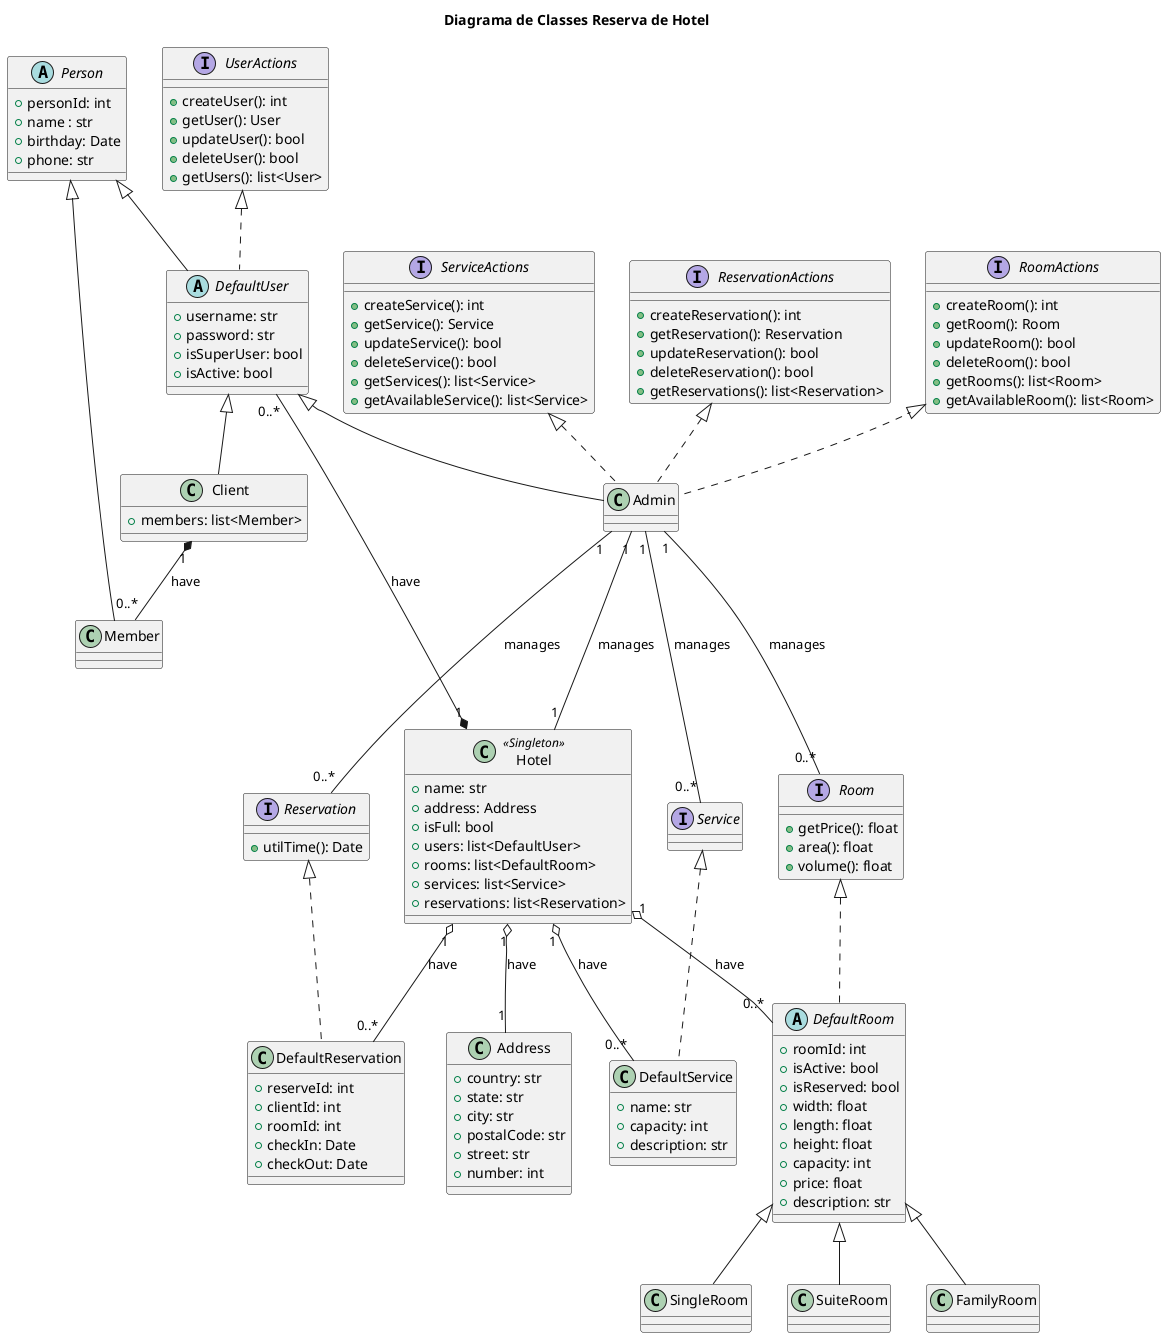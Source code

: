 @startuml
title Diagrama de Classes Reserva de Hotel

abstract class Person {
    +personId: int 
    +name : str
    +birthday: Date
    +phone: str
}

interface UserActions {
    +createUser(): int
    +getUser(): User
    +updateUser(): bool
    +deleteUser(): bool
    +getUsers(): list<User>
}

interface ReservationActions {
    +createReservation(): int
    +getReservation(): Reservation
    +updateReservation(): bool
    +deleteReservation(): bool
    +getReservations(): list<Reservation>
}

class Client extends DefaultUser {
    +members: list<Member> 
}

abstract class DefaultUser extends Person implements UserActions {
    +username: str
    +password: str
    +isSuperUser: bool 
    +isActive: bool 
}

class Admin extends DefaultUser implements ReservationActions, RoomActions, ServiceActions {

}


class Member extends Person {
}


class Hotel <<Singleton>> {
    +name: str
    +address: Address
    +isFull: bool
    +users: list<DefaultUser>
    +rooms: list<DefaultRoom>
    +services: list<Service>
    +reservations: list<Reservation>
}

interface RoomActions {
    +createRoom(): int
    +getRoom(): Room
    +updateRoom(): bool
    +deleteRoom(): bool
    +getRooms(): list<Room>
    +getAvailableRoom(): list<Room>
}

interface ServiceActions {
    +createService(): int
    +getService(): Service
    +updateService(): bool
    +deleteService(): bool
    +getServices(): list<Service>
    +getAvailableService(): list<Service>
}

class Address {
    +country: str
    +state: str
    +city: str
    +postalCode: str
    +street: str
    +number: int
}

interface Room {
    +getPrice(): float
    +area(): float
    +volume(): float
}

abstract class DefaultRoom implements Room {
    +roomId: int
    +isActive: bool
    +isReserved: bool
    +width: float
    +length: float
    +height: float
    +capacity: int
    +price: float
    +description: str
}


class SingleRoom extends DefaultRoom {
}

class SuiteRoom extends DefaultRoom {
}

class FamilyRoom extends DefaultRoom {
}

class DefaultService implements Service {
    +name: str
    +capacity: int 
    +description: str
}

interface Reservation {
    +utilTime(): Date
}

class DefaultReservation implements Reservation {
    +reserveId: int
    +clientId: int 
    +roomId: int 
    +checkIn: Date
    +checkOut: Date

}

Hotel "1" o-- "1"     Address: have
Hotel "1" *-- "0..*"  DefaultUser: have
Hotel "1" o-- "0..*"  DefaultRoom: have
Hotel "1" o-- "0..*"  DefaultService: have
Hotel "1" o-- "0..*"  DefaultReservation: have

Admin "1" --- "0..*"  Service: manages
Admin "1" --- "0..*"  Room: manages
Admin "1" --- "0..*"  Reservation: manages
Admin "1" --- "1"     Hotel: manages

Client "1" *-- "0..*" Member: have
@enduml
